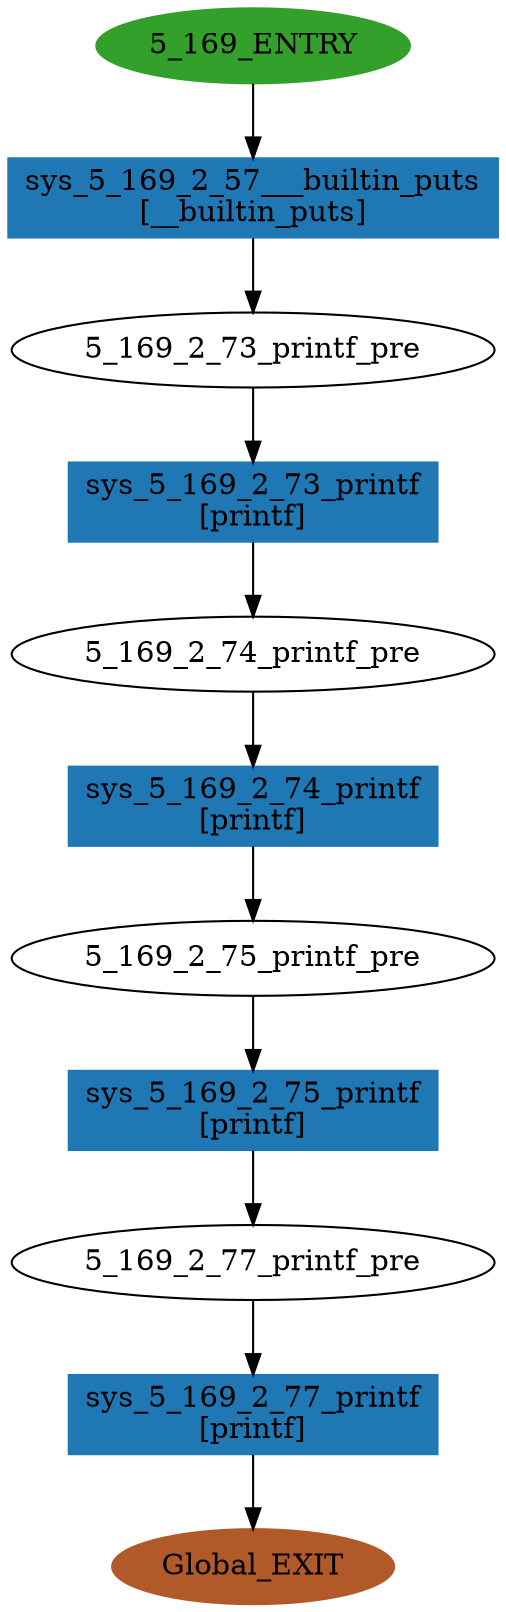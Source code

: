 digraph model { 
compound=true; 
node  [style="filled", colorscheme="paired12"];  "5_169_2_74_printf_pre" [shape=ellipse, style=""];
  "5_169_2_77_printf_pre" [shape=ellipse, style=""];
  "5_169_2_73_printf_pre" [shape=ellipse, style=""];
  "5_169_2_75_printf_pre" [shape=ellipse, style=""];
  "Global_EXIT" [shape=ellipse, color=12, style=filled];
  "5_169_ENTRY" [shape=ellipse, color=4, style=filled];
  "sys_5_169_2_75_printf" [shape=box, style=""];
  "sys_5_169_2_75_printf" [color=2, style=filled];
  "sys_5_169_2_75_printf" [label="sys_5_169_2_75_printf\n[printf]"];
  "sys_5_169_2_74_printf" [shape=box, style=""];
  "sys_5_169_2_74_printf" [color=2, style=filled];
  "sys_5_169_2_74_printf" [label="sys_5_169_2_74_printf\n[printf]"];
  "sys_5_169_2_73_printf" [shape=box, style=""];
  "sys_5_169_2_73_printf" [color=2, style=filled];
  "sys_5_169_2_73_printf" [label="sys_5_169_2_73_printf\n[printf]"];
  "sys_5_169_2_77_printf" [shape=box, style=""];
  "sys_5_169_2_77_printf" [color=2, style=filled];
  "sys_5_169_2_77_printf" [label="sys_5_169_2_77_printf\n[printf]"];
  "sys_5_169_2_57___builtin_puts" [shape=box, style=""];
  "sys_5_169_2_57___builtin_puts" [color=2, style=filled];
  "sys_5_169_2_57___builtin_puts" [label="sys_5_169_2_57___builtin_puts\n[__builtin_puts]"];
  "sys_5_169_2_73_printf" -> "5_169_2_74_printf_pre" [label="", arrowhead="normal"];
  "5_169_2_77_printf_pre" -> "sys_5_169_2_77_printf" [label="", arrowhead="normal"];
  "5_169_2_74_printf_pre" -> "sys_5_169_2_74_printf" [label="", arrowhead="normal"];
  "sys_5_169_2_57___builtin_puts" -> "5_169_2_73_printf_pre" [label="", arrowhead="normal"];
  "5_169_ENTRY" -> "sys_5_169_2_57___builtin_puts" [label="", arrowhead="normal"];
  "5_169_2_75_printf_pre" -> "sys_5_169_2_75_printf" [label="", arrowhead="normal"];
  "sys_5_169_2_75_printf" -> "5_169_2_77_printf_pre" [label="", arrowhead="normal"];
  "5_169_2_73_printf_pre" -> "sys_5_169_2_73_printf" [label="", arrowhead="normal"];
  "sys_5_169_2_77_printf" -> "Global_EXIT" [label="", arrowhead="normal"];
  "sys_5_169_2_74_printf" -> "5_169_2_75_printf_pre" [label="", arrowhead="normal"];
}

